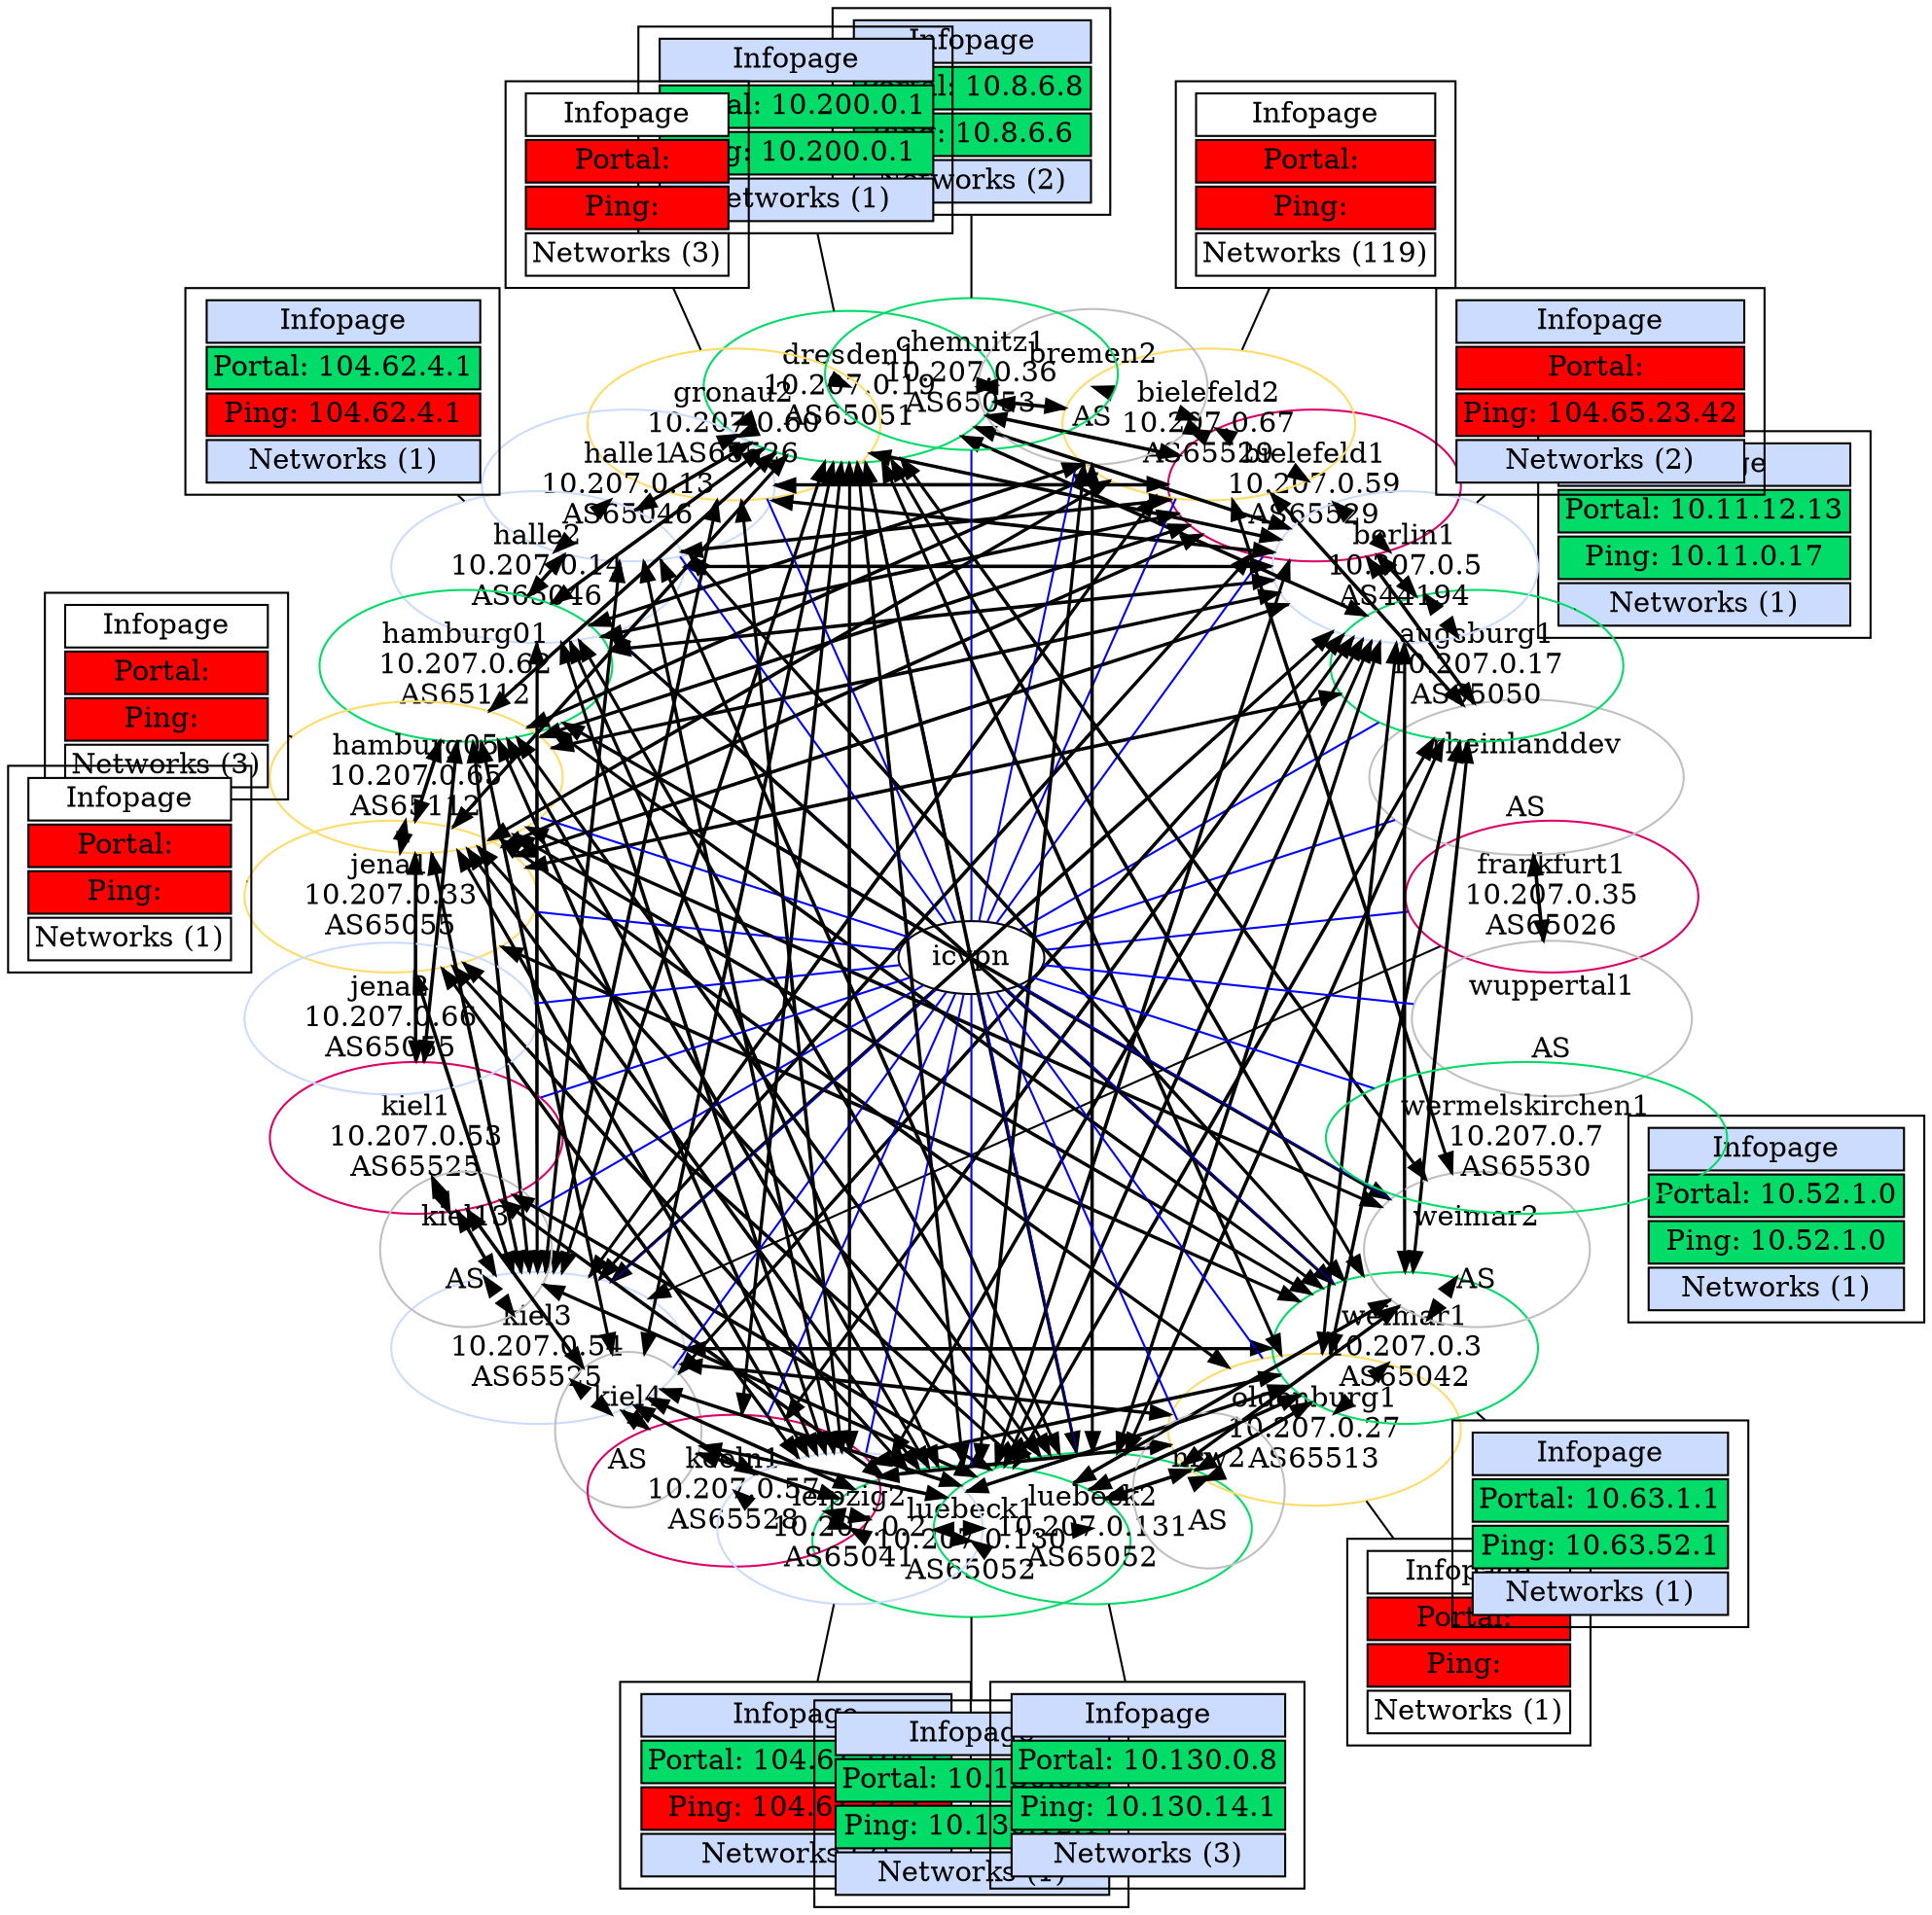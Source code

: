 digraph { nodesep=0; ranksep="4:1.8:3"; root="icvpn"
"icvpn" [label="icvpn", tooltip="icvpn", URL="http://wiki.freifunk.net/IC-VPN"];
"icvpn_frankfurt1" [label="frankfurt1\n10.207.0.35\nAS65026", tooltip="frankfurt1 - 10.207.0.35 - AS65026", color="#dc0067", fillcolor="#dc0067", URL="http://frankfurt.freifunk.net/"];
"icvpn_frankfurt1" -> "icvpn" [arrowhead=none, color=blue]
"icvpn_rheinlanddev" [label="rheinlanddev\n\nAS", tooltip="rheinlanddev -  - AS", color="grey", fillcolor="grey", URL="http://rheinlanddev.freifunk.net/"];
"icvpn_rheinlanddev" -> "icvpn" [arrowhead=none, color=blue]
"icvpn_augsburg1_box" [ label=<<table border="0" cellborder="1">
<tr><td bgcolor="#ccdcff" href="http://10.207.0.17.freifunk-dresden.de/" tooltip="http://10.207.0.17.freifunk-dresden.de/">Infopage</td></tr>
<tr><td bgcolor="#00dc67" href="http://10.11.12.13/" tooltip="Netzinternes Portal">Portal: 10.11.12.13</td></tr>
<tr><td bgcolor="#00dc67" href="http://10.11.0.17/" tooltip="Ping IP:10.11.0.17">Ping: 10.11.0.17</td></tr>
<tr><td bgcolor="#ccdcff" href="http://10.207.0.17.freifunk-dresden.de/" tooltip="http://10.207.0.17.freifunk-dresden.de/">Networks (1)</td></tr>
</table>>, fillcolor="#ccdcff", shape=box, color="black", tooltip="10.11.0.0/18" , URL="http://10.207.0.17.freifunk-dresden.de/"];
"icvpn_augsburg1" -> "icvpn_augsburg1_box" [arrowhead=none];
"icvpn_augsburg1" [label="augsburg1\n10.207.0.17\nAS65050", tooltip="augsburg1 - 10.207.0.17 - AS65050", color="#00dc67", fillcolor="#00dc67", URL="http://augsburg.freifunk.net/"];
"icvpn_augsburg1" -> "icvpn" [arrowhead=none, color=blue]
"icvpn_berlin1_box" [ label=<<table border="0" cellborder="1">
<tr><td bgcolor="#ccdcff" href="http://10.207.0.5.freifunk-dresden.de/" tooltip="http://10.207.0.5.freifunk-dresden.de/">Infopage</td></tr>
<tr><td bgcolor="#ff0000" href="http:///" tooltip="Netzinternes Portal">Portal: </td></tr>
<tr><td bgcolor="#ff0000" href="http://104.65.23.42/" tooltip="Ping IP:104.65.23.42">Ping: 104.65.23.42</td></tr>
<tr><td bgcolor="#ccdcff" href="http://10.207.0.5.freifunk-dresden.de/" tooltip="http://10.207.0.5.freifunk-dresden.de/">Networks (2)</td></tr>
</table>>, fillcolor="#ccdcff", shape=box, color="black", tooltip="10.31.0.0/16, 10.36.0.0/16" , URL="http://10.207.0.5.freifunk-dresden.de/"];
"icvpn_berlin1" -> "icvpn_berlin1_box" [arrowhead=none];
"icvpn_berlin1" [label="berlin1\n10.207.0.5\nAS44194", tooltip="berlin1 - 10.207.0.5 - AS44194", color="#ccdcff", fillcolor="#ccdcff", URL="http://berlin.freifunk.net/"];
"icvpn_berlin1" -> "icvpn" [arrowhead=none, color=blue]
"icvpn_bielefeld1" [label="bielefeld1\n10.207.0.59\nAS65529", tooltip="bielefeld1 - 10.207.0.59 - AS65529", color="#dc0067", fillcolor="#dc0067", URL="http://bielefeld.freifunk.net/"];
"icvpn_bielefeld1" -> "icvpn" [arrowhead=none, color=blue]
"icvpn_bielefeld2_box" [ label=<<table border="0" cellborder="1">
<tr><td bgcolor="#ffffff" href="http://no-infopage-found.freifunk-dresden.de/" tooltip="http://no-infopage-found.freifunk-dresden.de/">Infopage</td></tr>
<tr><td bgcolor="#ff0000" href="http:///" tooltip="Netzinternes Portal">Portal: </td></tr>
<tr><td bgcolor="#ff0000" href="http:///" tooltip="Ping IP:">Ping: </td></tr>
<tr><td bgcolor="#ffffff" href="http://no-infopage-found.freifunk-dresden.de/" tooltip="http://no-infopage-found.freifunk-dresden.de/">Networks (119)</td></tr>
</table>>, fillcolor="#ffffff", shape=box, color="black", tooltip="10.29.0.0/16, 10.100.0.0/23, 10.100.2.0/23, 10.100.4.0/23, 10.100.6.0/23, 10.100.12.0/22, 10.100.20.0/24, 10.100.23.0/24, 10.100.26.0/24, 10.100.27.0/24, 10.100.32.0/24, 10.100.42.0/24, 10.100.44.0/24, 10.100.51.0/24, 10.100.53.0/24, 10.100.55.0/24, 10.100.56.0/24, 10.100.69.0/24, 10.100.70.0/24, 10.100.100.0/24, 10.100.105.0/24, 10.100.110.0/24, 10.100.111.0/24, 10.100.180.0/24, 10.100.229.0/24, 10.100.248.0/24, 10.100.250.0/24, 10.100.251.0/24, 10.100.252.0/24, 10.101.0.0/23, 10.101.0.0/21, 10.101.2.0/23, 10.101.4.0/23, 10.101.6.0/23, 10.103.252.0/23, 10.103.252.0/22, 10.103.254.0/23, 172.22.0.0/16, 172.22.2.0/23, 172.22.16.0/23, 172.22.26.0/24, 172.22.35.0/24, 172.22.38.0/24, 172.22.41.0/24, 172.22.42.0/24, 172.22.53.0/24, 172.22.55.0/24, 172.22.58.0/24, 172.22.64.0/24, 172.22.65.0/24, 172.22.77.0/24, 172.22.78.0/24, 172.22.79.0/24, 172.22.80.0/22, 172.22.92.0/24, 172.22.96.0/24, 172.22.97.0/24, 172.22.98.0/24, 172.22.99.0/24, 172.22.102.0/24, 172.22.108.0/23, 172.22.112.0/24, 172.22.113.0/24, 172.22.114.0/24, 172.22.121.0/24, 172.22.129.0/24, 172.22.135.0/24, 172.22.138.0/24, 172.22.153.0/24, 172.22.166.0/24, 172.22.170.0/24, 172.22.171.0/24, 172.22.177.0/24, 172.22.187.0/24, 172.22.196.0/24, 172.22.211.0/24, 172.22.213.0/24, 172.22.214.0/24, 172.22.215.0/24, 172.22.216.0/24, 172.22.217.0/24, 172.22.218.0/24, 172.22.219.0/24, 172.22.220.0/24, 172.22.222.0/24, 172.22.223.0/24, 172.22.227.0/24, 172.22.228.0/24, 172.22.232.0/24, 172.22.239.0/24, 172.22.254.0/24, 172.23.0.0/16, 172.23.2.0/23, 172.23.12.0/24, 172.23.146.0/24, 172.23.147.0/24, 172.23.155.0/24, 172.23.156.0/24, 172.23.157.0/24, 172.23.174.0/23, 172.23.181.0/24, 172.23.182.0/24, 172.23.183.0/24, 172.23.184.0/23, 172.23.192.0/24, 172.23.194.0/23, 172.23.196.0/24, 172.23.198.0/24, 172.23.210.0/24, 172.23.212.0/24, 172.23.222.0/24, 172.23.225.0/24, 172.23.230.0/24, 172.23.231.0/24, 172.23.235.0/24, 172.23.243.0/24, 172.23.245.0/24, 172.23.252.0/24, 172.23.253.0/24" , URL="http://no-infopage-found.freifunk-dresden.de/"];
"icvpn_bielefeld2" -> "icvpn_bielefeld2_box" [arrowhead=none];
"icvpn_bielefeld2" [label="bielefeld2\n10.207.0.67\nAS65529", tooltip="bielefeld2 - 10.207.0.67 - AS65529", color="#ffdc67", fillcolor="#ffdc67", URL="http://bielefeld.freifunk.net/"];
"icvpn_bielefeld2" -> "icvpn" [arrowhead=none, color=blue]
"icvpn_bremen2" [label="bremen2\n\nAS", tooltip="bremen2 -  - AS", color="grey", fillcolor="grey", URL="http://bremen.freifunk.net/"];
"icvpn_bremen2" -> "icvpn" [arrowhead=none, color=blue]
"icvpn_chemnitz1_box" [ label=<<table border="0" cellborder="1">
<tr><td bgcolor="#ccdcff" href="http://10.207.0.36.freifunk-dresden.de/" tooltip="http://10.207.0.36.freifunk-dresden.de/">Infopage</td></tr>
<tr><td bgcolor="#00dc67" href="http://10.8.6.8/" tooltip="Netzinternes Portal">Portal: 10.8.6.8</td></tr>
<tr><td bgcolor="#00dc67" href="http://10.8.6.6/" tooltip="Ping IP:10.8.6.6">Ping: 10.8.6.6</td></tr>
<tr><td bgcolor="#ccdcff" href="http://10.207.0.36.freifunk-dresden.de/" tooltip="http://10.207.0.36.freifunk-dresden.de/">Networks (2)</td></tr>
</table>>, fillcolor="#ccdcff", shape=box, color="black", tooltip="10.8.0.0/16, 10.149.0.0/16" , URL="http://10.207.0.36.freifunk-dresden.de/"];
"icvpn_chemnitz1" -> "icvpn_chemnitz1_box" [arrowhead=none];
"icvpn_chemnitz1" [label="chemnitz1\n10.207.0.36\nAS65053", tooltip="chemnitz1 - 10.207.0.36 - AS65053", color="#00dc67", fillcolor="#00dc67", URL="http://www.chemnitz.freifunk.net"];
"icvpn_chemnitz1" -> "icvpn" [arrowhead=none, color=blue]
"icvpn_dresden1_box" [ label=<<table border="0" cellborder="1">
<tr><td bgcolor="#ccdcff" href="http://10.207.0.19.freifunk-dresden.de/" tooltip="http://10.207.0.19.freifunk-dresden.de/">Infopage</td></tr>
<tr><td bgcolor="#00dc67" href="http://10.200.0.1/" tooltip="Netzinternes Portal">Portal: 10.200.0.1</td></tr>
<tr><td bgcolor="#00dc67" href="http://10.200.0.1/" tooltip="Ping IP:10.200.0.1">Ping: 10.200.0.1</td></tr>
<tr><td bgcolor="#ccdcff" href="http://10.207.0.19.freifunk-dresden.de/" tooltip="http://10.207.0.19.freifunk-dresden.de/">Networks (1)</td></tr>
</table>>, fillcolor="#ccdcff", shape=box, color="black", tooltip="10.200.0.0/15" , URL="http://10.207.0.19.freifunk-dresden.de/"];
"icvpn_dresden1" -> "icvpn_dresden1_box" [arrowhead=none];
"icvpn_dresden1" [label="dresden1\n10.207.0.19\nAS65051", tooltip="dresden1 - 10.207.0.19 - AS65051", color="#00dc67", fillcolor="#00dc67", URL="http://www.ddmesh.de/"];
"icvpn_dresden1" -> "icvpn" [arrowhead=none, color=blue]
"icvpn_gronau2_box" [ label=<<table border="0" cellborder="1">
<tr><td bgcolor="#ffffff" href="http://no-infopage-found.freifunk-dresden.de/" tooltip="http://no-infopage-found.freifunk-dresden.de/">Infopage</td></tr>
<tr><td bgcolor="#ff0000" href="http:///" tooltip="Netzinternes Portal">Portal: </td></tr>
<tr><td bgcolor="#ff0000" href="http:///" tooltip="Ping IP:">Ping: </td></tr>
<tr><td bgcolor="#ffffff" href="http://no-infopage-found.freifunk-dresden.de/" tooltip="http://no-infopage-found.freifunk-dresden.de/">Networks (3)</td></tr>
</table>>, fillcolor="#ffffff", shape=box, color="black", tooltip="10.244.16.0/20, 10.244.32.0/20, 10.244.48.0/20" , URL="http://no-infopage-found.freifunk-dresden.de/"];
"icvpn_gronau2" -> "icvpn_gronau2_box" [arrowhead=none];
"icvpn_gronau2" [label="gronau2\n10.207.0.60\nAS65526", tooltip="gronau2 - 10.207.0.60 - AS65526", color="#ffdc67", fillcolor="#ffdc67", URL="http://gronau.freifunk.net/"];
"icvpn_gronau2" -> "icvpn" [arrowhead=none, color=blue]
"icvpn_halle1" [label="halle1\n10.207.0.13\nAS65046", tooltip="halle1 - 10.207.0.13 - AS65046", color="#ccdcff", fillcolor="#ccdcff", URL="http://freifunk-halle.net/"];
"icvpn_halle1" -> "icvpn" [arrowhead=none, color=blue]
"icvpn_halle2_box" [ label=<<table border="0" cellborder="1">
<tr><td bgcolor="#ccdcff" href="http://10.207.0.14.freifunk-dresden.de/" tooltip="http://10.207.0.14.freifunk-dresden.de/">Infopage</td></tr>
<tr><td bgcolor="#00dc67" href="http://104.62.4.1/" tooltip="Netzinternes Portal">Portal: 104.62.4.1</td></tr>
<tr><td bgcolor="#ff0000" href="http://104.62.4.1/" tooltip="Ping IP:104.62.4.1">Ping: 104.62.4.1</td></tr>
<tr><td bgcolor="#ccdcff" href="http://10.207.0.14.freifunk-dresden.de/" tooltip="http://10.207.0.14.freifunk-dresden.de/">Networks (1)</td></tr>
</table>>, fillcolor="#ccdcff", shape=box, color="black", tooltip="104.62.0.0/16" , URL="http://10.207.0.14.freifunk-dresden.de/"];
"icvpn_halle2" -> "icvpn_halle2_box" [arrowhead=none];
"icvpn_halle2" [label="halle2\n10.207.0.14\nAS65046", tooltip="halle2 - 10.207.0.14 - AS65046", color="#ccdcff", fillcolor="#ccdcff", URL="http://freifunk-halle.org/"];
"icvpn_halle2" -> "icvpn" [arrowhead=none, color=blue]
"icvpn_hamburg01" [label="hamburg01\n10.207.0.62\nAS65112", tooltip="hamburg01 - 10.207.0.62 - AS65112", color="#00dc67", fillcolor="#00dc67", URL="http://hamburg.freifunk.net"];
"icvpn_hamburg01" -> "icvpn" [arrowhead=none, color=blue]
"icvpn_hamburg05_box" [ label=<<table border="0" cellborder="1">
<tr><td bgcolor="#ffffff" href="http://no-infopage-found.freifunk-dresden.de/" tooltip="http://no-infopage-found.freifunk-dresden.de/">Infopage</td></tr>
<tr><td bgcolor="#ff0000" href="http:///" tooltip="Netzinternes Portal">Portal: </td></tr>
<tr><td bgcolor="#ff0000" href="http:///" tooltip="Ping IP:">Ping: </td></tr>
<tr><td bgcolor="#ffffff" href="http://no-infopage-found.freifunk-dresden.de/" tooltip="http://no-infopage-found.freifunk-dresden.de/">Networks (3)</td></tr>
</table>>, fillcolor="#ffffff", shape=box, color="black", tooltip="10.8.24.0/24, 10.112.0.0/16, 10.116.128.0/17" , URL="http://no-infopage-found.freifunk-dresden.de/"];
"icvpn_hamburg05" -> "icvpn_hamburg05_box" [arrowhead=none];
"icvpn_hamburg05" [label="hamburg05\n10.207.0.65\nAS65112", tooltip="hamburg05 - 10.207.0.65 - AS65112", color="#ffdc67", fillcolor="#ffdc67", URL="http://hamburg5.freifunk.net/"];
"icvpn_hamburg05" -> "icvpn" [arrowhead=none, color=blue]
"icvpn_jena1_box" [ label=<<table border="0" cellborder="1">
<tr><td bgcolor="#ffffff" href="http://no-infopage-found.freifunk-dresden.de/" tooltip="http://no-infopage-found.freifunk-dresden.de/">Infopage</td></tr>
<tr><td bgcolor="#ff0000" href="http:///" tooltip="Netzinternes Portal">Portal: </td></tr>
<tr><td bgcolor="#ff0000" href="http:///" tooltip="Ping IP:">Ping: </td></tr>
<tr><td bgcolor="#ffffff" href="http://no-infopage-found.freifunk-dresden.de/" tooltip="http://no-infopage-found.freifunk-dresden.de/">Networks (1)</td></tr>
</table>>, fillcolor="#ffffff", shape=box, color="black", tooltip="10.17.0.0/16" , URL="http://no-infopage-found.freifunk-dresden.de/"];
"icvpn_jena1" -> "icvpn_jena1_box" [arrowhead=none];
"icvpn_jena1" [label="jena1\n10.207.0.33\nAS65055", tooltip="jena1 - 10.207.0.33 - AS65055", color="#ffdc67", fillcolor="#ffdc67", URL="http://jena.freifunk.net/"];
"icvpn_jena1" -> "icvpn" [arrowhead=none, color=blue]
"icvpn_jena2" [label="jena2\n10.207.0.66\nAS65055", tooltip="jena2 - 10.207.0.66 - AS65055", color="#ccdcff", fillcolor="#ccdcff", URL="http://freifunk-jena.de/"];
"icvpn_jena2" -> "icvpn" [arrowhead=none, color=blue]
"icvpn_kiel1" [label="kiel1\n10.207.0.53\nAS65525", tooltip="kiel1 - 10.207.0.53 - AS65525", color="#dc0067", fillcolor="#dc0067", URL="http://kiel.freifunk.net/"];
"icvpn_kiel1" -> "icvpn" [arrowhead=none, color=blue]
"icvpn_kiel13" [label="kiel13\n\nAS", tooltip="kiel13 -  - AS", color="grey", fillcolor="grey", URL="http://kiel3.freifunk.net/"];
"icvpn_kiel13" -> "icvpn" [arrowhead=none, color=blue]
"icvpn_kiel3" [label="kiel3\n10.207.0.54\nAS65525", tooltip="kiel3 - 10.207.0.54 - AS65525", color="#ccdcff", fillcolor="#ccdcff", URL="http://freifunk.in-kiel.de/"];
"icvpn_kiel3" -> "icvpn" [arrowhead=none, color=blue]
"icvpn_kiel4" [label="kiel4\n\nAS", tooltip="kiel4 -  - AS", color="grey", fillcolor="grey", URL="http://kiel.freifunk.net/"];
"icvpn_kiel4" -> "icvpn" [arrowhead=none, color=blue]
"icvpn_koeln1" [label="koeln1\n10.207.0.57\nAS65528", tooltip="koeln1 - 10.207.0.57 - AS65528", color="#dc0067", fillcolor="#dc0067", URL="http://koeln.freifunk.net/"];
"icvpn_koeln1" -> "icvpn" [arrowhead=none, color=blue]
"icvpn_leipzig2_box" [ label=<<table border="0" cellborder="1">
<tr><td bgcolor="#ccdcff" href="http://10.207.0.2.freifunk-dresden.de/" tooltip="http://10.207.0.2.freifunk-dresden.de/">Infopage</td></tr>
<tr><td bgcolor="#00dc67" href="http://104.61.104.1/" tooltip="Netzinternes Portal">Portal: 104.61.104.1</td></tr>
<tr><td bgcolor="#ff0000" href="http://104.61.22.1/" tooltip="Ping IP:104.61.22.1">Ping: 104.61.22.1</td></tr>
<tr><td bgcolor="#ccdcff" href="http://10.207.0.2.freifunk-dresden.de/" tooltip="http://10.207.0.2.freifunk-dresden.de/">Networks (2)</td></tr>
</table>>, fillcolor="#ccdcff", shape=box, color="black", tooltip="10.61.0.0/16, 104.59.246.0/24" , URL="http://10.207.0.2.freifunk-dresden.de/"];
"icvpn_leipzig2" -> "icvpn_leipzig2_box" [arrowhead=none];
"icvpn_leipzig2" [label="leipzig2\n10.207.0.2\nAS65041", tooltip="leipzig2 - 10.207.0.2 - AS65041", color="#ccdcff", fillcolor="#ccdcff", URL="http://leipzig.freifunk.net/"];
"icvpn_leipzig2" -> "icvpn" [arrowhead=none, color=blue]
"icvpn_luebeck1_box" [ label=<<table border="0" cellborder="1">
<tr><td bgcolor="#ccdcff" href="http://10.207.0.130.freifunk-dresden.de/" tooltip="http://10.207.0.130.freifunk-dresden.de/">Infopage</td></tr>
<tr><td bgcolor="#00dc67" href="http://10.130.0.8/" tooltip="Netzinternes Portal">Portal: 10.130.0.8</td></tr>
<tr><td bgcolor="#00dc67" href="http://10.130.12.1/" tooltip="Ping IP:10.130.12.1">Ping: 10.130.12.1</td></tr>
<tr><td bgcolor="#ccdcff" href="http://10.207.0.130.freifunk-dresden.de/" tooltip="http://10.207.0.130.freifunk-dresden.de/">Networks (1)</td></tr>
</table>>, fillcolor="#ccdcff", shape=box, color="black", tooltip="10.130.0.0/16" , URL="http://10.207.0.130.freifunk-dresden.de/"];
"icvpn_luebeck1" -> "icvpn_luebeck1_box" [arrowhead=none];
"icvpn_luebeck1" [label="luebeck1\n10.207.0.130\nAS65052", tooltip="luebeck1 - 10.207.0.130 - AS65052", color="#00dc67", fillcolor="#00dc67", URL="http://luebeck.freifunk.net/"];
"icvpn_luebeck1" -> "icvpn" [arrowhead=none, color=blue]
"icvpn_luebeck2_box" [ label=<<table border="0" cellborder="1">
<tr><td bgcolor="#ccdcff" href="http://10.207.0.131.freifunk-dresden.de/" tooltip="http://10.207.0.131.freifunk-dresden.de/">Infopage</td></tr>
<tr><td bgcolor="#00dc67" href="http://10.130.0.8/" tooltip="Netzinternes Portal">Portal: 10.130.0.8</td></tr>
<tr><td bgcolor="#00dc67" href="http://10.130.14.1/" tooltip="Ping IP:10.130.14.1">Ping: 10.130.14.1</td></tr>
<tr><td bgcolor="#ccdcff" href="http://10.207.0.131.freifunk-dresden.de/" tooltip="http://10.207.0.131.freifunk-dresden.de/">Networks (3)</td></tr>
</table>>, fillcolor="#ccdcff", shape=box, color="black", tooltip="172.22.0.0/15, 172.22.184.0/24, 172.23.208.0/23" , URL="http://10.207.0.131.freifunk-dresden.de/"];
"icvpn_luebeck2" -> "icvpn_luebeck2_box" [arrowhead=none];
"icvpn_luebeck2" [label="luebeck2\n10.207.0.131\nAS65052", tooltip="luebeck2 - 10.207.0.131 - AS65052", color="#00dc67", fillcolor="#00dc67", URL="http://luebeck.freifunk.net/"];
"icvpn_luebeck2" -> "icvpn" [arrowhead=none, color=blue]
"icvpn_nrw2" [label="nrw2\n\nAS", tooltip="nrw2 -  - AS", color="grey", fillcolor="grey", URL="http://nrw.freifunk.net/"];
"icvpn_nrw2" -> "icvpn" [arrowhead=none, color=blue]
"icvpn_oldenburg1_box" [ label=<<table border="0" cellborder="1">
<tr><td bgcolor="#ffffff" href="http://no-infopage-found.freifunk-dresden.de/" tooltip="http://no-infopage-found.freifunk-dresden.de/">Infopage</td></tr>
<tr><td bgcolor="#ff0000" href="http:///" tooltip="Netzinternes Portal">Portal: </td></tr>
<tr><td bgcolor="#ff0000" href="http:///" tooltip="Ping IP:">Ping: </td></tr>
<tr><td bgcolor="#ffffff" href="http://no-infopage-found.freifunk-dresden.de/" tooltip="http://no-infopage-found.freifunk-dresden.de/">Networks (1)</td></tr>
</table>>, fillcolor="#ffffff", shape=box, color="black", tooltip="10.18.0.0/16" , URL="http://no-infopage-found.freifunk-dresden.de/"];
"icvpn_oldenburg1" -> "icvpn_oldenburg1_box" [arrowhead=none];
"icvpn_oldenburg1" [label="oldenburg1\n10.207.0.27\nAS65513", tooltip="oldenburg1 - 10.207.0.27 - AS65513", color="#ffdc67", fillcolor="#ffdc67", URL="http://oldenburg.freifunk.net/"];
"icvpn_oldenburg1" -> "icvpn" [arrowhead=none, color=blue]
"icvpn_weimar1_box" [ label=<<table border="0" cellborder="1">
<tr><td bgcolor="#ccdcff" href="http://10.207.0.3.freifunk-dresden.de/" tooltip="http://10.207.0.3.freifunk-dresden.de/">Infopage</td></tr>
<tr><td bgcolor="#00dc67" href="http://10.63.1.1/" tooltip="Netzinternes Portal">Portal: 10.63.1.1</td></tr>
<tr><td bgcolor="#00dc67" href="http://10.63.52.1/" tooltip="Ping IP:10.63.52.1">Ping: 10.63.52.1</td></tr>
<tr><td bgcolor="#ccdcff" href="http://10.207.0.3.freifunk-dresden.de/" tooltip="http://10.207.0.3.freifunk-dresden.de/">Networks (1)</td></tr>
</table>>, fillcolor="#ccdcff", shape=box, color="black", tooltip="10.63.0.0/16" , URL="http://10.207.0.3.freifunk-dresden.de/"];
"icvpn_weimar1" -> "icvpn_weimar1_box" [arrowhead=none];
"icvpn_weimar1" [label="weimar1\n10.207.0.3\nAS65042", tooltip="weimar1 - 10.207.0.3 - AS65042", color="#00dc67", fillcolor="#00dc67", URL="http://wireless.subsignal.org/"];
"icvpn_weimar1" -> "icvpn" [arrowhead=none, color=blue]
"icvpn_weimar2" [label="weimar2\n\nAS", tooltip="weimar2 -  - AS", color="grey", fillcolor="grey", URL="http://weimar.freifunk.net/"];
"icvpn_weimar2" -> "icvpn" [arrowhead=none, color=blue]
"icvpn_wermelskirchen1_box" [ label=<<table border="0" cellborder="1">
<tr><td bgcolor="#ccdcff" href="http://10.207.0.7.freifunk-dresden.de/" tooltip="http://10.207.0.7.freifunk-dresden.de/">Infopage</td></tr>
<tr><td bgcolor="#00dc67" href="http://10.52.1.0/" tooltip="Netzinternes Portal">Portal: 10.52.1.0</td></tr>
<tr><td bgcolor="#00dc67" href="http://10.52.1.0/" tooltip="Ping IP:10.52.1.0">Ping: 10.52.1.0</td></tr>
<tr><td bgcolor="#ccdcff" href="http://10.207.0.7.freifunk-dresden.de/" tooltip="http://10.207.0.7.freifunk-dresden.de/">Networks (1)</td></tr>
</table>>, fillcolor="#ccdcff", shape=box, color="black", tooltip="10.52.0.0/16" , URL="http://10.207.0.7.freifunk-dresden.de/"];
"icvpn_wermelskirchen1" -> "icvpn_wermelskirchen1_box" [arrowhead=none];
"icvpn_wermelskirchen1" [label="wermelskirchen1\n10.207.0.7\nAS65530", tooltip="wermelskirchen1 - 10.207.0.7 - AS65530", color="#00dc67", fillcolor="#00dc67", URL="http://wk.freifunk.net/"];
"icvpn_wermelskirchen1" -> "icvpn" [arrowhead=none, color=blue]
"icvpn_wuppertal1" [label="wuppertal1\n\nAS", tooltip="wuppertal1 -  - AS", color="grey", fillcolor="grey", URL="http://wuppertal.freifunk.net/"];
"icvpn_wuppertal1" -> "icvpn" [arrowhead=none, color=blue]
icvpn_berlin1 -> icvpn_leipzig2;
icvpn_leipzig2 -> icvpn_berlin1;
icvpn_hamburg05 -> icvpn_oldenburg1;
icvpn_oldenburg1 -> icvpn_hamburg05;
icvpn_luebeck1 -> icvpn_oldenburg1;
icvpn_oldenburg1 -> icvpn_luebeck1;
icvpn_rheinlanddev -> icvpn_bielefeld2;
icvpn_bielefeld2 -> icvpn_rheinlanddev;
icvpn_bielefeld2 -> icvpn_hamburg05;
icvpn_hamburg05 -> icvpn_bielefeld2;
icvpn_hamburg01 -> icvpn_leipzig2;
icvpn_leipzig2 -> icvpn_hamburg01;
icvpn_berlin1 -> icvpn_hamburg01;
icvpn_hamburg01 -> icvpn_berlin1;
icvpn_luebeck2 -> icvpn_weimar2;
icvpn_weimar2 -> icvpn_luebeck2;
icvpn_luebeck2 -> icvpn_oldenburg1;
icvpn_oldenburg1 -> icvpn_luebeck2;
icvpn_rheinlanddev -> icvpn_bielefeld1;
icvpn_bielefeld1 -> icvpn_rheinlanddev;
icvpn_dresden1 -> icvpn_oldenburg1;
icvpn_oldenburg1 -> icvpn_dresden1;
icvpn_bielefeld2 -> icvpn_hamburg01;
icvpn_hamburg01 -> icvpn_bielefeld2;
icvpn_berlin1 -> icvpn_luebeck2;
icvpn_luebeck2 -> icvpn_berlin1;
icvpn_leipzig2 -> icvpn_luebeck2;
icvpn_luebeck2 -> icvpn_leipzig2;
icvpn_jena1 -> icvpn_leipzig2;
icvpn_leipzig2 -> icvpn_jena1;
icvpn_kiel13 -> icvpn_kiel3;
icvpn_kiel3 -> icvpn_kiel13;
icvpn_halle1 -> icvpn_leipzig2;
icvpn_kiel3 -> icvpn_luebeck1;
icvpn_leipzig2 -> icvpn_halle1;
icvpn_luebeck1 -> icvpn_kiel3;
icvpn_koeln1 -> icvpn_leipzig2;
icvpn_leipzig2 -> icvpn_koeln1;
icvpn_berlin1 -> icvpn_koeln1;
icvpn_koeln1 -> icvpn_berlin1;
icvpn_berlin1 -> icvpn_oldenburg1;
icvpn_oldenburg1 -> icvpn_berlin1;
icvpn_halle1 -> icvpn_weimar1;
icvpn_weimar1 -> icvpn_halle1;
icvpn_kiel13 -> icvpn_luebeck2;
icvpn_luebeck2 -> icvpn_kiel13;
icvpn_bremen2 -> icvpn_luebeck1;
icvpn_luebeck1 -> icvpn_bremen2;
icvpn_kiel3 -> icvpn_oldenburg1;
icvpn_oldenburg1 -> icvpn_kiel3;
icvpn_bielefeld1 -> icvpn_kiel3;
icvpn_kiel3 -> icvpn_bielefeld1;
icvpn_berlin1 -> icvpn_halle1;
icvpn_halle1 -> icvpn_berlin1;
icvpn_bielefeld1 -> icvpn_halle1;
icvpn_halle1 -> icvpn_bielefeld1;
icvpn_bielefeld1 -> icvpn_bremen2;
icvpn_bremen2 -> icvpn_bielefeld1;
icvpn_augsburg1 -> icvpn_oldenburg1;
icvpn_oldenburg1 -> icvpn_augsburg1;
icvpn_rheinlanddev -> icvpn_wuppertal1;
icvpn_wuppertal1 -> icvpn_rheinlanddev;
icvpn_bremen2 -> icvpn_luebeck2;
icvpn_luebeck2 -> icvpn_bremen2;
icvpn_dresden1 -> icvpn_kiel4;
icvpn_kiel4 -> icvpn_dresden1;
icvpn_hamburg05 -> icvpn_kiel3;
icvpn_kiel3 -> icvpn_hamburg05;
icvpn_luebeck2 -> icvpn_weimar1;
icvpn_weimar1 -> icvpn_luebeck2;
icvpn_dresden1 -> icvpn_leipzig2;
icvpn_leipzig2 -> icvpn_dresden1;
icvpn_berlin1 -> icvpn_kiel4;
icvpn_kiel4 -> icvpn_berlin1;
icvpn_kiel4 -> icvpn_luebeck2;
icvpn_luebeck2 -> icvpn_kiel4;
icvpn_dresden1 -> icvpn_weimar2;
icvpn_oldenburg1 -> icvpn_weimar1;
icvpn_weimar1 -> icvpn_oldenburg1;
icvpn_weimar2 -> icvpn_dresden1;
icvpn_berlin1 -> icvpn_gronau2;
icvpn_gronau2 -> icvpn_berlin1;
icvpn_hamburg01 -> icvpn_kiel1;
icvpn_kiel1 -> icvpn_hamburg01;
icvpn_koeln1 -> icvpn_luebeck1;
icvpn_luebeck1 -> icvpn_koeln1;
icvpn_kiel1 -> icvpn_kiel3;
icvpn_kiel3 -> icvpn_kiel1;
icvpn_kiel4 -> icvpn_luebeck1;
icvpn_luebeck1 -> icvpn_kiel4;
icvpn_gronau2 -> icvpn_leipzig2;
icvpn_leipzig2 -> icvpn_gronau2;
icvpn_leipzig2 -> icvpn_weimar1;
icvpn_weimar1 -> icvpn_leipzig2;
icvpn_halle2 -> icvpn_kiel3;
icvpn_kiel3 -> icvpn_halle2;
icvpn_kiel1 -> icvpn_luebeck1;
icvpn_luebeck1 -> icvpn_kiel1;
icvpn_jena1 -> icvpn_luebeck1;
icvpn_luebeck1 -> icvpn_jena1;
icvpn_hamburg05 -> icvpn_luebeck1;
icvpn_luebeck1 -> icvpn_hamburg05;
icvpn_kiel1 -> icvpn_kiel4;
icvpn_kiel4 -> icvpn_kiel1;
icvpn_hamburg01 -> icvpn_luebeck1;
icvpn_luebeck1 -> icvpn_hamburg01;
icvpn_bielefeld1 -> icvpn_hamburg05;
icvpn_hamburg05 -> icvpn_bielefeld1;
icvpn_bielefeld1 -> icvpn_halle2;
icvpn_halle2 -> icvpn_bielefeld1;
icvpn_kiel1 -> icvpn_luebeck2;
icvpn_luebeck2 -> icvpn_kiel1;
icvpn_luebeck1 -> icvpn_weimar2;
icvpn_weimar2 -> icvpn_luebeck1;
icvpn_berlin1 -> icvpn_weimar1;
icvpn_weimar1 -> icvpn_berlin1;
icvpn_halle1 -> icvpn_halle2;
icvpn_halle2 -> icvpn_halle1;
icvpn_hamburg05 -> icvpn_kiel1;
icvpn_kiel1 -> icvpn_hamburg05;
icvpn_augsburg1 -> icvpn_luebeck2;
icvpn_luebeck2 -> icvpn_augsburg1;
icvpn_dresden1 -> icvpn_luebeck2;
icvpn_luebeck2 -> icvpn_dresden1;
icvpn_halle2 -> icvpn_weimar1;
icvpn_weimar1 -> icvpn_halle2;
icvpn_halle2 -> icvpn_leipzig2;
icvpn_leipzig2 -> icvpn_halle2;
icvpn_halle2 -> icvpn_luebeck1;
icvpn_luebeck1 -> icvpn_halle2;
icvpn_berlin1 -> icvpn_halle2;
icvpn_halle2 -> icvpn_berlin1;
icvpn_augsburg1 -> icvpn_jena1;
icvpn_jena1 -> icvpn_augsburg1;
icvpn_halle2 -> icvpn_luebeck2;
icvpn_luebeck2 -> icvpn_halle2;
icvpn_hamburg01 -> icvpn_luebeck2;
icvpn_luebeck2 -> icvpn_hamburg01;
icvpn_kiel3 -> icvpn_weimar1;
icvpn_weimar1 -> icvpn_kiel3;
icvpn_augsburg1 -> icvpn_weimar1;
icvpn_weimar1 -> icvpn_augsburg1;
icvpn_berlin1 -> icvpn_bielefeld1;
icvpn_bielefeld1 -> icvpn_berlin1;
icvpn_bielefeld1 -> icvpn_luebeck1;
icvpn_luebeck1 -> icvpn_bielefeld1;
icvpn_bielefeld1 -> icvpn_jena1;
icvpn_jena1 -> icvpn_bielefeld1;
icvpn_jena1 -> icvpn_kiel3;
icvpn_kiel3 -> icvpn_jena1;
icvpn_bielefeld2 -> icvpn_weimar2;
icvpn_weimar2 -> icvpn_bielefeld2;
icvpn_augsburg1 -> icvpn_luebeck1;
icvpn_luebeck1 -> icvpn_augsburg1;
icvpn_bielefeld2 -> icvpn_bremen2;
icvpn_bremen2 -> icvpn_bielefeld2;
icvpn_bielefeld1 -> icvpn_bielefeld2;
icvpn_bielefeld2 -> icvpn_bielefeld1;
icvpn_bielefeld2 -> icvpn_jena1;
icvpn_jena1 -> icvpn_bielefeld2;
icvpn_halle1 -> icvpn_kiel3;
icvpn_kiel3 -> icvpn_halle1;
icvpn_kiel1 -> icvpn_kiel13;
icvpn_kiel13 -> icvpn_kiel1;
icvpn_bielefeld2 -> icvpn_kiel3;
icvpn_kiel3 -> icvpn_bielefeld2;
icvpn_hamburg05 -> icvpn_weimar2;
icvpn_weimar2 -> icvpn_hamburg05;
icvpn_luebeck1 -> icvpn_weimar1;
icvpn_weimar1 -> icvpn_luebeck1;
icvpn_augsburg1 -> icvpn_berlin1;
icvpn_berlin1 -> icvpn_augsburg1;
icvpn_augsburg1 -> icvpn_bielefeld1;
icvpn_bielefeld1 -> icvpn_augsburg1;
icvpn_leipzig2 -> icvpn_luebeck1;
icvpn_luebeck1 -> icvpn_leipzig2;
icvpn_jena1 -> icvpn_weimar1;
icvpn_weimar1 -> icvpn_jena1;
icvpn_hamburg05 -> icvpn_weimar1;
icvpn_weimar1 -> icvpn_hamburg05;
icvpn_berlin1 -> icvpn_luebeck1;
icvpn_luebeck1 -> icvpn_berlin1;
icvpn_hamburg01 -> icvpn_weimar1;
icvpn_weimar1 -> icvpn_hamburg01;
icvpn_berlin1 -> icvpn_hamburg05;
icvpn_hamburg05 -> icvpn_berlin1;
icvpn_weimar1 -> icvpn_weimar2;
icvpn_weimar2 -> icvpn_weimar1;
icvpn_gronau2 -> icvpn_kiel3;
icvpn_kiel3 -> icvpn_gronau2;
icvpn_kiel3 -> icvpn_kiel4;
icvpn_kiel4 -> icvpn_kiel3;
icvpn_jena1 -> icvpn_luebeck2;
icvpn_luebeck2 -> icvpn_jena1;
icvpn_luebeck1 -> icvpn_luebeck2;
icvpn_luebeck2 -> icvpn_luebeck1;
icvpn_dresden1 -> icvpn_luebeck1;
icvpn_luebeck1 -> icvpn_dresden1;
icvpn_dresden1 -> icvpn_koeln1;
icvpn_koeln1 -> icvpn_dresden1;
icvpn_hamburg05 -> icvpn_jena1;
icvpn_jena1 -> icvpn_hamburg05;
icvpn_kiel3 -> icvpn_koeln1;
icvpn_koeln1 -> icvpn_kiel3;
icvpn_hamburg05 -> icvpn_leipzig2;
icvpn_leipzig2 -> icvpn_hamburg05;
icvpn_hamburg05 -> icvpn_luebeck2;
icvpn_luebeck2 -> icvpn_hamburg05;
icvpn_dresden1 -> icvpn_weimar1;
icvpn_weimar1 -> icvpn_dresden1;
icvpn_berlin1 -> icvpn_dresden1;
icvpn_dresden1 -> icvpn_berlin1;
icvpn_hamburg01 -> icvpn_jena1;
icvpn_jena1 -> icvpn_hamburg01;
icvpn_dresden1 -> icvpn_jena1;
icvpn_jena1 -> icvpn_dresden1;
icvpn_hamburg01 -> icvpn_weimar2;
icvpn_weimar2 -> icvpn_hamburg01;
icvpn_hamburg01 -> icvpn_kiel4;
icvpn_kiel4 -> icvpn_hamburg01;
icvpn_berlin1 -> icvpn_jena1;
icvpn_jena1 -> icvpn_berlin1;
icvpn_kiel3 -> icvpn_luebeck2;
icvpn_luebeck2 -> icvpn_kiel3;
icvpn_halle1 -> icvpn_luebeck2;
icvpn_luebeck2 -> icvpn_halle1;
icvpn_dresden1 -> icvpn_kiel3;
icvpn_kiel3 -> icvpn_dresden1;
icvpn_bremen2 -> icvpn_dresden1;
icvpn_dresden1 -> icvpn_bremen2;
icvpn_bielefeld1 -> icvpn_hamburg01;
icvpn_hamburg01 -> icvpn_bielefeld1;
icvpn_dresden1 -> icvpn_halle2;
icvpn_halle2 -> icvpn_dresden1;
icvpn_hamburg01 -> icvpn_kiel3;
icvpn_kiel3 -> icvpn_hamburg01;
icvpn_dresden1 -> icvpn_hamburg05;
icvpn_hamburg05 -> icvpn_dresden1;
icvpn_dresden1 -> icvpn_hamburg01;
icvpn_hamburg01 -> icvpn_dresden1;
icvpn_dresden1 -> icvpn_gronau2;
icvpn_gronau2 -> icvpn_dresden1;
icvpn_koeln1 -> icvpn_weimar1;
icvpn_weimar1 -> icvpn_koeln1;
icvpn_dresden1 -> icvpn_halle1;
icvpn_halle1 -> icvpn_dresden1;
icvpn_koeln1 -> icvpn_oldenburg1;
icvpn_oldenburg1 -> icvpn_koeln1;
icvpn_bielefeld1 -> icvpn_dresden1;
icvpn_dresden1 -> icvpn_bielefeld1;
icvpn_bielefeld2 -> icvpn_dresden1;
icvpn_dresden1 -> icvpn_bielefeld2;
icvpn_augsburg1 -> icvpn_dresden1;
icvpn_dresden1 -> icvpn_augsburg1;
icvpn_frankfurt1 -> icvpn_kiel3;
icvpn_kiel3 -> icvpn_leipzig2;
icvpn_leipzig2 -> icvpn_kiel3;
icvpn_berlin1 -> icvpn_kiel3;
icvpn_kiel3 -> icvpn_berlin1;
icvpn_halle1 -> icvpn_hamburg01;
icvpn_hamburg01 -> icvpn_halle1;
layout="twopi"
}
